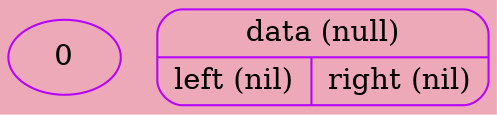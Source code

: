 digraph G
{
    rankdir = TB;
    bgcolor = "pink2"
    node[color = "#b503fc", fontsize = 14];
    edge[color = black, fontsize = 12];

    0x603000000040 [shape = Mrecord, label = "{ data (null) | { <f0> left (nil) | <f1> right (nil)}}"];
}
